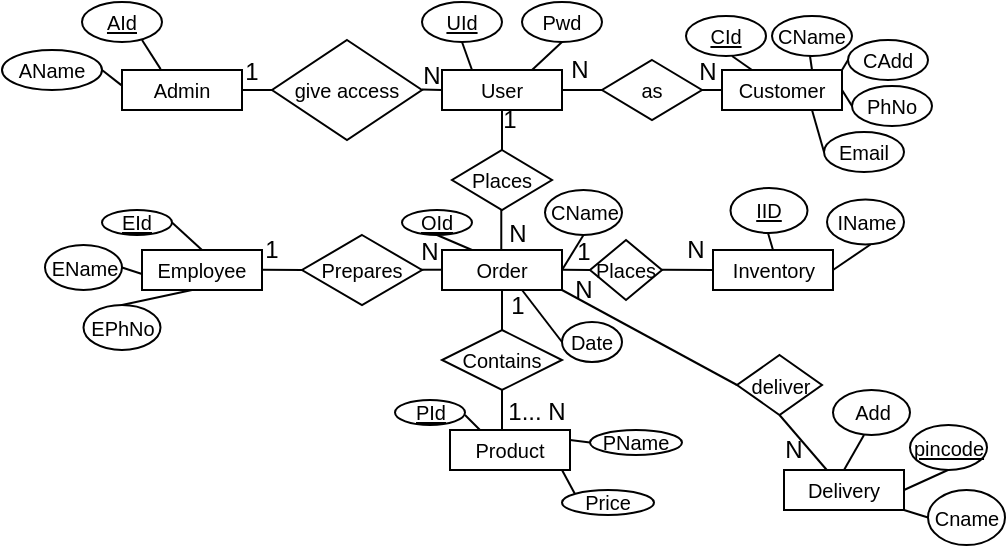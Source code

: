 <mxfile version="26.0.4">
  <diagram id="R2lEEEUBdFMjLlhIrx00" name="Page-1">
    <mxGraphModel dx="1060" dy="710" grid="1" gridSize="10" guides="1" tooltips="1" connect="1" arrows="1" fold="1" page="1" pageScale="1" pageWidth="850" pageHeight="1100" math="0" shadow="0" extFonts="Permanent Marker^https://fonts.googleapis.com/css?family=Permanent+Marker">
      <root>
        <mxCell id="0" />
        <mxCell id="1" parent="0" />
        <mxCell id="ZnWJkE9hiAj7F-CdXo3a-2" value="Admin" style="rounded=0;whiteSpace=wrap;html=1;fontSize=10;" vertex="1" parent="1">
          <mxGeometry x="70" y="190" width="60" height="20" as="geometry" />
        </mxCell>
        <mxCell id="ZnWJkE9hiAj7F-CdXo3a-3" value="&lt;u&gt;AId&lt;/u&gt;" style="ellipse;whiteSpace=wrap;html=1;fontSize=10;" vertex="1" parent="1">
          <mxGeometry x="50" y="156" width="40" height="20" as="geometry" />
        </mxCell>
        <mxCell id="ZnWJkE9hiAj7F-CdXo3a-4" value="AName" style="ellipse;whiteSpace=wrap;html=1;fontSize=10;" vertex="1" parent="1">
          <mxGeometry x="10" y="180" width="50" height="20" as="geometry" />
        </mxCell>
        <mxCell id="ZnWJkE9hiAj7F-CdXo3a-6" value="" style="endArrow=none;html=1;rounded=0;exitX=0.322;exitY=-0.021;exitDx=0;exitDy=0;exitPerimeter=0;fontSize=10;" edge="1" parent="1" source="ZnWJkE9hiAj7F-CdXo3a-2">
          <mxGeometry width="50" height="50" relative="1" as="geometry">
            <mxPoint x="30" y="225" as="sourcePoint" />
            <mxPoint x="80" y="175" as="targetPoint" />
          </mxGeometry>
        </mxCell>
        <mxCell id="ZnWJkE9hiAj7F-CdXo3a-8" value="" style="endArrow=none;html=1;rounded=0;exitX=-0.006;exitY=0.378;exitDx=0;exitDy=0;exitPerimeter=0;fontSize=10;" edge="1" parent="1" source="ZnWJkE9hiAj7F-CdXo3a-2">
          <mxGeometry width="50" height="50" relative="1" as="geometry">
            <mxPoint x="10" y="240" as="sourcePoint" />
            <mxPoint x="60" y="190" as="targetPoint" />
          </mxGeometry>
        </mxCell>
        <mxCell id="ZnWJkE9hiAj7F-CdXo3a-9" value="&lt;font&gt;give access&lt;/font&gt;" style="rhombus;whiteSpace=wrap;html=1;fontSize=10;" vertex="1" parent="1">
          <mxGeometry x="145" y="175" width="75" height="50" as="geometry" />
        </mxCell>
        <mxCell id="ZnWJkE9hiAj7F-CdXo3a-10" value="" style="endArrow=none;html=1;rounded=0;exitX=1;exitY=0.5;exitDx=0;exitDy=0;entryX=0;entryY=0.5;entryDx=0;entryDy=0;fontSize=10;" edge="1" parent="1" source="ZnWJkE9hiAj7F-CdXo3a-2" target="ZnWJkE9hiAj7F-CdXo3a-9">
          <mxGeometry width="50" height="50" relative="1" as="geometry">
            <mxPoint x="170" y="250" as="sourcePoint" />
            <mxPoint x="220" y="200" as="targetPoint" />
          </mxGeometry>
        </mxCell>
        <mxCell id="ZnWJkE9hiAj7F-CdXo3a-12" value="User" style="rounded=0;whiteSpace=wrap;html=1;fontSize=10;labelBackgroundColor=none;" vertex="1" parent="1">
          <mxGeometry x="230" y="190" width="60" height="20" as="geometry" />
        </mxCell>
        <mxCell id="ZnWJkE9hiAj7F-CdXo3a-13" value="" style="endArrow=none;html=1;rounded=0;exitX=1;exitY=0.5;exitDx=0;exitDy=0;fontSize=10;" edge="1" parent="1">
          <mxGeometry width="50" height="50" relative="1" as="geometry">
            <mxPoint x="220" y="199.79" as="sourcePoint" />
            <mxPoint x="230" y="200" as="targetPoint" />
          </mxGeometry>
        </mxCell>
        <mxCell id="ZnWJkE9hiAj7F-CdXo3a-14" value="&lt;u&gt;UId&lt;/u&gt;" style="ellipse;whiteSpace=wrap;html=1;fontSize=10;" vertex="1" parent="1">
          <mxGeometry x="220" y="156" width="40" height="20" as="geometry" />
        </mxCell>
        <mxCell id="ZnWJkE9hiAj7F-CdXo3a-15" value="Pwd" style="ellipse;whiteSpace=wrap;html=1;fontSize=10;" vertex="1" parent="1">
          <mxGeometry x="270" y="156" width="40" height="20" as="geometry" />
        </mxCell>
        <mxCell id="ZnWJkE9hiAj7F-CdXo3a-19" value="" style="endArrow=none;html=1;rounded=0;exitX=0.5;exitY=1;exitDx=0;exitDy=0;entryX=0.75;entryY=0;entryDx=0;entryDy=0;fontSize=10;" edge="1" parent="1" source="ZnWJkE9hiAj7F-CdXo3a-15" target="ZnWJkE9hiAj7F-CdXo3a-12">
          <mxGeometry width="50" height="50" relative="1" as="geometry">
            <mxPoint x="260" y="250" as="sourcePoint" />
            <mxPoint x="310" y="200" as="targetPoint" />
          </mxGeometry>
        </mxCell>
        <mxCell id="ZnWJkE9hiAj7F-CdXo3a-20" value="" style="endArrow=none;html=1;rounded=0;exitX=0.5;exitY=1;exitDx=0;exitDy=0;entryX=0.25;entryY=0;entryDx=0;entryDy=0;fontSize=10;" edge="1" parent="1" source="ZnWJkE9hiAj7F-CdXo3a-14" target="ZnWJkE9hiAj7F-CdXo3a-12">
          <mxGeometry width="50" height="50" relative="1" as="geometry">
            <mxPoint x="300" y="186" as="sourcePoint" />
            <mxPoint x="285" y="200" as="targetPoint" />
          </mxGeometry>
        </mxCell>
        <mxCell id="ZnWJkE9hiAj7F-CdXo3a-21" value="" style="endArrow=none;html=1;rounded=0;entryX=1;entryY=0.5;entryDx=0;entryDy=0;fontSize=10;" edge="1" parent="1" target="ZnWJkE9hiAj7F-CdXo3a-12">
          <mxGeometry width="50" height="50" relative="1" as="geometry">
            <mxPoint x="310" y="200" as="sourcePoint" />
            <mxPoint x="285" y="200" as="targetPoint" />
          </mxGeometry>
        </mxCell>
        <mxCell id="ZnWJkE9hiAj7F-CdXo3a-22" value="as" style="rhombus;whiteSpace=wrap;html=1;fontSize=10;" vertex="1" parent="1">
          <mxGeometry x="310" y="185" width="50" height="30" as="geometry" />
        </mxCell>
        <mxCell id="ZnWJkE9hiAj7F-CdXo3a-23" value="Customer" style="rounded=0;whiteSpace=wrap;html=1;fontSize=10;" vertex="1" parent="1">
          <mxGeometry x="370" y="190" width="60" height="20" as="geometry" />
        </mxCell>
        <mxCell id="ZnWJkE9hiAj7F-CdXo3a-25" value="" style="endArrow=none;html=1;rounded=0;entryX=1;entryY=0.5;entryDx=0;entryDy=0;fontSize=10;" edge="1" parent="1">
          <mxGeometry width="50" height="50" relative="1" as="geometry">
            <mxPoint x="370" y="200" as="sourcePoint" />
            <mxPoint x="360" y="200" as="targetPoint" />
          </mxGeometry>
        </mxCell>
        <mxCell id="ZnWJkE9hiAj7F-CdXo3a-26" value="&lt;u&gt;CId&lt;/u&gt;" style="ellipse;whiteSpace=wrap;html=1;fontSize=10;" vertex="1" parent="1">
          <mxGeometry x="352" y="163" width="40" height="20" as="geometry" />
        </mxCell>
        <mxCell id="ZnWJkE9hiAj7F-CdXo3a-27" value="CName" style="ellipse;whiteSpace=wrap;html=1;fontSize=10;" vertex="1" parent="1">
          <mxGeometry x="395" y="163" width="40" height="20" as="geometry" />
        </mxCell>
        <mxCell id="ZnWJkE9hiAj7F-CdXo3a-28" value="CAdd" style="ellipse;whiteSpace=wrap;html=1;fontSize=10;" vertex="1" parent="1">
          <mxGeometry x="433" y="175" width="40" height="20" as="geometry" />
        </mxCell>
        <mxCell id="ZnWJkE9hiAj7F-CdXo3a-29" value="PhNo" style="ellipse;whiteSpace=wrap;html=1;fontSize=10;" vertex="1" parent="1">
          <mxGeometry x="435" y="198" width="40" height="20" as="geometry" />
        </mxCell>
        <mxCell id="ZnWJkE9hiAj7F-CdXo3a-30" value="Email" style="ellipse;whiteSpace=wrap;html=1;fontSize=10;" vertex="1" parent="1">
          <mxGeometry x="421" y="221" width="40" height="20" as="geometry" />
        </mxCell>
        <mxCell id="ZnWJkE9hiAj7F-CdXo3a-31" value="" style="endArrow=none;html=1;rounded=0;entryX=1;entryY=0.5;entryDx=0;entryDy=0;fontSize=10;exitX=0.25;exitY=0;exitDx=0;exitDy=0;" edge="1" parent="1" source="ZnWJkE9hiAj7F-CdXo3a-23">
          <mxGeometry width="50" height="50" relative="1" as="geometry">
            <mxPoint x="395" y="183" as="sourcePoint" />
            <mxPoint x="375" y="183" as="targetPoint" />
          </mxGeometry>
        </mxCell>
        <mxCell id="ZnWJkE9hiAj7F-CdXo3a-32" value="" style="endArrow=none;html=1;rounded=0;fontSize=10;exitX=0.75;exitY=1;exitDx=0;exitDy=0;entryX=0;entryY=0.5;entryDx=0;entryDy=0;" edge="1" parent="1" source="ZnWJkE9hiAj7F-CdXo3a-23" target="ZnWJkE9hiAj7F-CdXo3a-30">
          <mxGeometry width="50" height="50" relative="1" as="geometry">
            <mxPoint x="395" y="200" as="sourcePoint" />
            <mxPoint x="420" y="230" as="targetPoint" />
          </mxGeometry>
        </mxCell>
        <mxCell id="ZnWJkE9hiAj7F-CdXo3a-33" value="" style="endArrow=none;html=1;rounded=0;fontSize=10;exitX=0.5;exitY=1;exitDx=0;exitDy=0;entryX=0.75;entryY=0;entryDx=0;entryDy=0;" edge="1" parent="1" target="ZnWJkE9hiAj7F-CdXo3a-23">
          <mxGeometry width="50" height="50" relative="1" as="geometry">
            <mxPoint x="414" y="183" as="sourcePoint" />
            <mxPoint x="435" y="204" as="targetPoint" />
          </mxGeometry>
        </mxCell>
        <mxCell id="ZnWJkE9hiAj7F-CdXo3a-34" value="" style="endArrow=none;html=1;rounded=0;entryX=1;entryY=0.5;entryDx=0;entryDy=0;fontSize=10;exitX=0;exitY=0.5;exitDx=0;exitDy=0;" edge="1" parent="1" source="ZnWJkE9hiAj7F-CdXo3a-29">
          <mxGeometry width="50" height="50" relative="1" as="geometry">
            <mxPoint x="440" y="207" as="sourcePoint" />
            <mxPoint x="430" y="200" as="targetPoint" />
          </mxGeometry>
        </mxCell>
        <mxCell id="ZnWJkE9hiAj7F-CdXo3a-35" value="" style="endArrow=none;html=1;rounded=0;fontSize=10;exitX=0;exitY=0.5;exitDx=0;exitDy=0;entryX=1;entryY=0;entryDx=0;entryDy=0;" edge="1" parent="1" source="ZnWJkE9hiAj7F-CdXo3a-28" target="ZnWJkE9hiAj7F-CdXo3a-23">
          <mxGeometry width="50" height="50" relative="1" as="geometry">
            <mxPoint x="433" y="186.5" as="sourcePoint" />
            <mxPoint x="434" y="193.5" as="targetPoint" />
          </mxGeometry>
        </mxCell>
        <mxCell id="ZnWJkE9hiAj7F-CdXo3a-36" value="Places" style="rhombus;whiteSpace=wrap;html=1;fontSize=10;" vertex="1" parent="1">
          <mxGeometry x="235" y="230" width="50" height="30" as="geometry" />
        </mxCell>
        <mxCell id="ZnWJkE9hiAj7F-CdXo3a-37" value="" style="endArrow=none;html=1;rounded=0;exitX=0.5;exitY=1;exitDx=0;exitDy=0;entryX=0.5;entryY=0;entryDx=0;entryDy=0;fontSize=10;" edge="1" parent="1" source="ZnWJkE9hiAj7F-CdXo3a-12" target="ZnWJkE9hiAj7F-CdXo3a-36">
          <mxGeometry width="50" height="50" relative="1" as="geometry">
            <mxPoint x="255" y="215" as="sourcePoint" />
            <mxPoint x="270" y="215" as="targetPoint" />
          </mxGeometry>
        </mxCell>
        <mxCell id="ZnWJkE9hiAj7F-CdXo3a-38" value="" style="endArrow=none;html=1;rounded=0;exitX=0.5;exitY=1;exitDx=0;exitDy=0;entryX=0.5;entryY=0;entryDx=0;entryDy=0;fontSize=10;" edge="1" parent="1">
          <mxGeometry width="50" height="50" relative="1" as="geometry">
            <mxPoint x="259.64" y="260" as="sourcePoint" />
            <mxPoint x="259.64" y="280" as="targetPoint" />
          </mxGeometry>
        </mxCell>
        <mxCell id="ZnWJkE9hiAj7F-CdXo3a-39" value="N" style="text;html=1;align=center;verticalAlign=middle;whiteSpace=wrap;rounded=0;" vertex="1" parent="1">
          <mxGeometry x="294" y="190" width="10" as="geometry" />
        </mxCell>
        <mxCell id="ZnWJkE9hiAj7F-CdXo3a-40" value="N" style="text;html=1;align=center;verticalAlign=middle;whiteSpace=wrap;rounded=0;" vertex="1" parent="1">
          <mxGeometry x="358" y="191" width="10" as="geometry" />
        </mxCell>
        <mxCell id="ZnWJkE9hiAj7F-CdXo3a-41" value="1&lt;span style=&quot;color: rgba(0, 0, 0, 0); font-family: monospace; font-size: 0px; text-align: start; text-wrap-mode: nowrap;&quot;&gt;%3CmxGraphModel%3E%3Croot%3E%3CmxCell%20id%3D%220%22%2F%3E%3CmxCell%20id%3D%221%22%20parent%3D%220%22%2F%3E%3CmxCell%20id%3D%222%22%20value%3D%22N%22%20style%3D%22text%3Bhtml%3D1%3Balign%3Dcenter%3BverticalAlign%3Dmiddle%3BwhiteSpace%3Dwrap%3Brounded%3D0%3B%22%20vertex%3D%221%22%20parent%3D%221%22%3E%3CmxGeometry%20x%3D%22294%22%20y%3D%22190%22%20width%3D%2210%22%20as%3D%22geometry%22%2F%3E%3C%2FmxCell%3E%3C%2Froot%3E%3C%2FmxGraphModel%3E&lt;/span&gt;" style="text;html=1;align=center;verticalAlign=middle;whiteSpace=wrap;rounded=0;" vertex="1" parent="1">
          <mxGeometry x="130" y="191" width="10" as="geometry" />
        </mxCell>
        <mxCell id="ZnWJkE9hiAj7F-CdXo3a-42" value="N" style="text;html=1;align=center;verticalAlign=middle;whiteSpace=wrap;rounded=0;" vertex="1" parent="1">
          <mxGeometry x="220" y="192.5" width="10" height="1" as="geometry" />
        </mxCell>
        <mxCell id="ZnWJkE9hiAj7F-CdXo3a-43" value="Order" style="rounded=0;whiteSpace=wrap;html=1;fontSize=10;" vertex="1" parent="1">
          <mxGeometry x="230" y="280" width="60" height="20" as="geometry" />
        </mxCell>
        <mxCell id="ZnWJkE9hiAj7F-CdXo3a-44" value="Product" style="rounded=0;whiteSpace=wrap;html=1;fontSize=10;" vertex="1" parent="1">
          <mxGeometry x="234" y="370" width="60" height="20" as="geometry" />
        </mxCell>
        <mxCell id="ZnWJkE9hiAj7F-CdXo3a-45" value="Employee" style="rounded=0;whiteSpace=wrap;html=1;fontSize=10;" vertex="1" parent="1">
          <mxGeometry x="80" y="280" width="60" height="20" as="geometry" />
        </mxCell>
        <mxCell id="ZnWJkE9hiAj7F-CdXo3a-46" value="" style="endArrow=none;html=1;rounded=0;exitX=1;exitY=0.5;exitDx=0;exitDy=0;entryX=0;entryY=0.5;entryDx=0;entryDy=0;fontSize=10;" edge="1" parent="1">
          <mxGeometry width="50" height="50" relative="1" as="geometry">
            <mxPoint x="215" y="289.86" as="sourcePoint" />
            <mxPoint x="230" y="289.86" as="targetPoint" />
          </mxGeometry>
        </mxCell>
        <mxCell id="ZnWJkE9hiAj7F-CdXo3a-47" value="Prepares" style="rhombus;whiteSpace=wrap;html=1;fontSize=10;" vertex="1" parent="1">
          <mxGeometry x="160" y="272.5" width="60" height="35" as="geometry" />
        </mxCell>
        <mxCell id="ZnWJkE9hiAj7F-CdXo3a-48" value="" style="endArrow=none;html=1;rounded=0;exitX=1;exitY=0.5;exitDx=0;exitDy=0;entryX=0;entryY=0.5;entryDx=0;entryDy=0;fontSize=10;" edge="1" parent="1" target="ZnWJkE9hiAj7F-CdXo3a-47">
          <mxGeometry width="50" height="50" relative="1" as="geometry">
            <mxPoint x="140" y="289.89" as="sourcePoint" />
            <mxPoint x="155" y="289.89" as="targetPoint" />
          </mxGeometry>
        </mxCell>
        <mxCell id="ZnWJkE9hiAj7F-CdXo3a-49" value="" style="endArrow=none;html=1;rounded=0;exitX=0.5;exitY=1;exitDx=0;exitDy=0;entryX=0.5;entryY=0;entryDx=0;entryDy=0;fontSize=10;" edge="1" parent="1">
          <mxGeometry width="50" height="50" relative="1" as="geometry">
            <mxPoint x="260" y="300" as="sourcePoint" />
            <mxPoint x="260" y="320" as="targetPoint" />
          </mxGeometry>
        </mxCell>
        <mxCell id="ZnWJkE9hiAj7F-CdXo3a-50" value="Contains" style="rhombus;whiteSpace=wrap;html=1;fontSize=10;" vertex="1" parent="1">
          <mxGeometry x="230" y="320" width="60" height="30" as="geometry" />
        </mxCell>
        <mxCell id="ZnWJkE9hiAj7F-CdXo3a-52" value="" style="endArrow=none;html=1;rounded=0;exitX=0.5;exitY=1;exitDx=0;exitDy=0;entryX=0.5;entryY=0;entryDx=0;entryDy=0;fontSize=10;" edge="1" parent="1">
          <mxGeometry width="50" height="50" relative="1" as="geometry">
            <mxPoint x="260" y="350" as="sourcePoint" />
            <mxPoint x="260" y="370" as="targetPoint" />
          </mxGeometry>
        </mxCell>
        <mxCell id="ZnWJkE9hiAj7F-CdXo3a-54" value="1&lt;span style=&quot;color: rgba(0, 0, 0, 0); font-family: monospace; font-size: 0px; text-align: start; text-wrap-mode: nowrap;&quot;&gt;%3CmxGraphModel%3E%3Croot%3E%3CmxCell%20id%3D%220%22%2F%3E%3CmxCell%20id%3D%221%22%20parent%3D%220%22%2F%3E%3CmxCell%20id%3D%222%22%20value%3D%22N%22%20style%3D%22text%3Bhtml%3D1%3Balign%3Dcenter%3BverticalAlign%3Dmiddle%3BwhiteSpace%3Dwrap%3Brounded%3D0%3B%22%20vertex%3D%221%22%20parent%3D%221%22%3E%3CmxGeometry%20x%3D%22294%22%20y%3D%22190%22%20width%3D%2210%22%20as%3D%22geometry%22%2F%3E%3C%2FmxCell%3E%3C%2Froot%3E%3C%2FmxGraphModel%3E&lt;/span&gt;" style="text;html=1;align=center;verticalAlign=middle;whiteSpace=wrap;rounded=0;" vertex="1" parent="1">
          <mxGeometry x="259" y="215" width="10" as="geometry" />
        </mxCell>
        <mxCell id="ZnWJkE9hiAj7F-CdXo3a-57" value="N" style="text;html=1;align=center;verticalAlign=middle;whiteSpace=wrap;rounded=0;" vertex="1" parent="1">
          <mxGeometry x="263" y="271.5" width="10" as="geometry" />
        </mxCell>
        <mxCell id="ZnWJkE9hiAj7F-CdXo3a-58" value="&lt;u&gt;OId&lt;/u&gt;" style="ellipse;whiteSpace=wrap;html=1;fontSize=10;" vertex="1" parent="1">
          <mxGeometry x="210" y="260" width="35" height="12.5" as="geometry" />
        </mxCell>
        <mxCell id="ZnWJkE9hiAj7F-CdXo3a-59" value="CName" style="ellipse;whiteSpace=wrap;html=1;fontSize=10;" vertex="1" parent="1">
          <mxGeometry x="281.5" y="250" width="38.5" height="22.5" as="geometry" />
        </mxCell>
        <mxCell id="ZnWJkE9hiAj7F-CdXo3a-60" value="" style="endArrow=none;html=1;rounded=0;exitX=0.5;exitY=1;exitDx=0;exitDy=0;entryX=1;entryY=0.5;entryDx=0;entryDy=0;fontSize=10;" edge="1" parent="1" source="ZnWJkE9hiAj7F-CdXo3a-59" target="ZnWJkE9hiAj7F-CdXo3a-43">
          <mxGeometry width="50" height="50" relative="1" as="geometry">
            <mxPoint x="300.6" y="271.5" as="sourcePoint" />
            <mxPoint x="300.6" y="291.5" as="targetPoint" />
          </mxGeometry>
        </mxCell>
        <mxCell id="ZnWJkE9hiAj7F-CdXo3a-61" value="" style="endArrow=none;html=1;rounded=0;exitX=0.5;exitY=1;exitDx=0;exitDy=0;entryX=0.25;entryY=0;entryDx=0;entryDy=0;fontSize=10;" edge="1" parent="1" source="ZnWJkE9hiAj7F-CdXo3a-58" target="ZnWJkE9hiAj7F-CdXo3a-43">
          <mxGeometry width="50" height="50" relative="1" as="geometry">
            <mxPoint x="230" y="271.5" as="sourcePoint" />
            <mxPoint x="235" y="285.5" as="targetPoint" />
          </mxGeometry>
        </mxCell>
        <mxCell id="ZnWJkE9hiAj7F-CdXo3a-62" value="Date" style="ellipse;whiteSpace=wrap;html=1;fontSize=10;" vertex="1" parent="1">
          <mxGeometry x="290" y="316" width="30" height="20" as="geometry" />
        </mxCell>
        <mxCell id="ZnWJkE9hiAj7F-CdXo3a-63" value="" style="endArrow=none;html=1;rounded=0;exitX=0;exitY=0.5;exitDx=0;exitDy=0;fontSize=10;" edge="1" parent="1" source="ZnWJkE9hiAj7F-CdXo3a-62">
          <mxGeometry width="50" height="50" relative="1" as="geometry">
            <mxPoint x="311" y="283" as="sourcePoint" />
            <mxPoint x="270" y="300" as="targetPoint" />
          </mxGeometry>
        </mxCell>
        <mxCell id="ZnWJkE9hiAj7F-CdXo3a-64" value="1&lt;span style=&quot;color: rgba(0, 0, 0, 0); font-family: monospace; font-size: 0px; text-align: start; text-wrap-mode: nowrap;&quot;&gt;%3CmxGraphModel%3E%3Croot%3E%3CmxCell%20id%3D%220%22%2F%3E%3CmxCell%20id%3D%221%22%20parent%3D%220%22%2F%3E%3CmxCell%20id%3D%222%22%20value%3D%22N%22%20style%3D%22text%3Bhtml%3D1%3Balign%3Dcenter%3BverticalAlign%3Dmiddle%3BwhiteSpace%3Dwrap%3Brounded%3D0%3B%22%20vertex%3D%221%22%20parent%3D%221%22%3E%3CmxGeometry%20x%3D%22294%22%20y%3D%22190%22%20width%3D%2210%22%20as%3D%22geometry%22%2F%3E%3C%2FmxCell%3E%3C%2Froot%3E%3C%2FmxGraphModel%3E&lt;/span&gt;" style="text;html=1;align=center;verticalAlign=middle;whiteSpace=wrap;rounded=0;" vertex="1" parent="1">
          <mxGeometry x="140" y="280" width="10" as="geometry" />
        </mxCell>
        <mxCell id="ZnWJkE9hiAj7F-CdXo3a-65" value="N" style="text;html=1;align=center;verticalAlign=middle;whiteSpace=wrap;rounded=0;" vertex="1" parent="1">
          <mxGeometry x="219" y="281" width="10" as="geometry" />
        </mxCell>
        <mxCell id="ZnWJkE9hiAj7F-CdXo3a-66" value="&lt;u&gt;EId&lt;/u&gt;" style="ellipse;whiteSpace=wrap;html=1;fontSize=10;" vertex="1" parent="1">
          <mxGeometry x="60" y="260" width="35" height="12.5" as="geometry" />
        </mxCell>
        <mxCell id="ZnWJkE9hiAj7F-CdXo3a-67" value="EName" style="ellipse;whiteSpace=wrap;html=1;fontSize=10;" vertex="1" parent="1">
          <mxGeometry x="31.5" y="277.5" width="38.5" height="22.5" as="geometry" />
        </mxCell>
        <mxCell id="ZnWJkE9hiAj7F-CdXo3a-68" value="EPhNo" style="ellipse;whiteSpace=wrap;html=1;fontSize=10;" vertex="1" parent="1">
          <mxGeometry x="50.75" y="307.5" width="38.5" height="22.5" as="geometry" />
        </mxCell>
        <mxCell id="ZnWJkE9hiAj7F-CdXo3a-70" value="" style="endArrow=none;html=1;rounded=0;exitX=0.5;exitY=0;exitDx=0;exitDy=0;fontSize=10;entryX=1;entryY=0.5;entryDx=0;entryDy=0;" edge="1" parent="1" source="ZnWJkE9hiAj7F-CdXo3a-45" target="ZnWJkE9hiAj7F-CdXo3a-66">
          <mxGeometry width="50" height="50" relative="1" as="geometry">
            <mxPoint x="115" y="281" as="sourcePoint" />
            <mxPoint x="95" y="262" as="targetPoint" />
          </mxGeometry>
        </mxCell>
        <mxCell id="ZnWJkE9hiAj7F-CdXo3a-71" value="" style="endArrow=none;html=1;rounded=0;fontSize=10;entryX=1;entryY=0.5;entryDx=0;entryDy=0;exitX=0.5;exitY=0;exitDx=0;exitDy=0;" edge="1" parent="1" source="ZnWJkE9hiAj7F-CdXo3a-68">
          <mxGeometry width="50" height="50" relative="1" as="geometry">
            <mxPoint x="90" y="320" as="sourcePoint" />
            <mxPoint x="105" y="300" as="targetPoint" />
          </mxGeometry>
        </mxCell>
        <mxCell id="ZnWJkE9hiAj7F-CdXo3a-72" value="" style="endArrow=none;html=1;rounded=0;fontSize=10;entryX=1;entryY=0.5;entryDx=0;entryDy=0;exitX=1;exitY=0.5;exitDx=0;exitDy=0;" edge="1" parent="1" source="ZnWJkE9hiAj7F-CdXo3a-67">
          <mxGeometry width="50" height="50" relative="1" as="geometry">
            <mxPoint x="45" y="300" as="sourcePoint" />
            <mxPoint x="80" y="292" as="targetPoint" />
          </mxGeometry>
        </mxCell>
        <mxCell id="ZnWJkE9hiAj7F-CdXo3a-74" value="Inventory" style="rounded=0;whiteSpace=wrap;html=1;fontSize=10;" vertex="1" parent="1">
          <mxGeometry x="365.5" y="280" width="60" height="20" as="geometry" />
        </mxCell>
        <mxCell id="ZnWJkE9hiAj7F-CdXo3a-75" value="&lt;u&gt;IID&lt;/u&gt;" style="ellipse;whiteSpace=wrap;html=1;fontSize=10;" vertex="1" parent="1">
          <mxGeometry x="374.25" y="249" width="38.5" height="22.5" as="geometry" />
        </mxCell>
        <mxCell id="ZnWJkE9hiAj7F-CdXo3a-76" value="IName" style="ellipse;whiteSpace=wrap;html=1;fontSize=10;" vertex="1" parent="1">
          <mxGeometry x="422.5" y="254.75" width="38.5" height="22.5" as="geometry" />
        </mxCell>
        <mxCell id="ZnWJkE9hiAj7F-CdXo3a-77" value="" style="endArrow=none;html=1;rounded=0;exitX=0.5;exitY=1;exitDx=0;exitDy=0;entryX=0.5;entryY=0;entryDx=0;entryDy=0;fontSize=10;" edge="1" parent="1" target="ZnWJkE9hiAj7F-CdXo3a-74">
          <mxGeometry width="50" height="50" relative="1" as="geometry">
            <mxPoint x="393" y="271.5" as="sourcePoint" />
            <mxPoint x="398" y="285.5" as="targetPoint" />
          </mxGeometry>
        </mxCell>
        <mxCell id="ZnWJkE9hiAj7F-CdXo3a-78" value="" style="endArrow=none;html=1;rounded=0;exitX=0.5;exitY=1;exitDx=0;exitDy=0;entryX=1;entryY=0.5;entryDx=0;entryDy=0;fontSize=10;" edge="1" parent="1" target="ZnWJkE9hiAj7F-CdXo3a-74">
          <mxGeometry width="50" height="50" relative="1" as="geometry">
            <mxPoint x="444.25" y="277.25" as="sourcePoint" />
            <mxPoint x="446.75" y="285.75" as="targetPoint" />
          </mxGeometry>
        </mxCell>
        <mxCell id="ZnWJkE9hiAj7F-CdXo3a-82" value="" style="endArrow=none;html=1;rounded=0;exitX=1;exitY=0.5;exitDx=0;exitDy=0;fontSize=10;entryX=0;entryY=0.5;entryDx=0;entryDy=0;" edge="1" parent="1" target="ZnWJkE9hiAj7F-CdXo3a-83">
          <mxGeometry width="50" height="50" relative="1" as="geometry">
            <mxPoint x="290" y="289.92" as="sourcePoint" />
            <mxPoint x="300" y="290" as="targetPoint" />
          </mxGeometry>
        </mxCell>
        <mxCell id="ZnWJkE9hiAj7F-CdXo3a-83" value="Places" style="rhombus;whiteSpace=wrap;html=1;fontSize=10;" vertex="1" parent="1">
          <mxGeometry x="304" y="275" width="36" height="30" as="geometry" />
        </mxCell>
        <mxCell id="ZnWJkE9hiAj7F-CdXo3a-84" value="" style="endArrow=none;html=1;rounded=0;exitX=1;exitY=0.5;exitDx=0;exitDy=0;fontSize=10;entryX=0;entryY=0.5;entryDx=0;entryDy=0;" edge="1" parent="1" target="ZnWJkE9hiAj7F-CdXo3a-74">
          <mxGeometry width="50" height="50" relative="1" as="geometry">
            <mxPoint x="340" y="289.89" as="sourcePoint" />
            <mxPoint x="354" y="289.97" as="targetPoint" />
          </mxGeometry>
        </mxCell>
        <mxCell id="ZnWJkE9hiAj7F-CdXo3a-85" value="1&lt;span style=&quot;color: rgba(0, 0, 0, 0); font-family: monospace; font-size: 0px; text-align: start; text-wrap-mode: nowrap;&quot;&gt;%3CmxGraphModel%3E%3Croot%3E%3CmxCell%20id%3D%220%22%2F%3E%3CmxCell%20id%3D%221%22%20parent%3D%220%22%2F%3E%3CmxCell%20id%3D%222%22%20value%3D%22N%22%20style%3D%22text%3Bhtml%3D1%3Balign%3Dcenter%3BverticalAlign%3Dmiddle%3BwhiteSpace%3Dwrap%3Brounded%3D0%3B%22%20vertex%3D%221%22%20parent%3D%221%22%3E%3CmxGeometry%20x%3D%22294%22%20y%3D%22190%22%20width%3D%2210%22%20as%3D%22geometry%22%2F%3E%3C%2FmxCell%3E%3C%2Froot%3E%3C%2FmxGraphModel%3E&lt;/span&gt;" style="text;html=1;align=center;verticalAlign=middle;whiteSpace=wrap;rounded=0;" vertex="1" parent="1">
          <mxGeometry x="295.75" y="281" width="10" as="geometry" />
        </mxCell>
        <mxCell id="ZnWJkE9hiAj7F-CdXo3a-86" value="N" style="text;html=1;align=center;verticalAlign=middle;whiteSpace=wrap;rounded=0;" vertex="1" parent="1">
          <mxGeometry x="352" y="280" width="10" as="geometry" />
        </mxCell>
        <mxCell id="ZnWJkE9hiAj7F-CdXo3a-88" value="1" style="text;html=1;align=center;verticalAlign=middle;whiteSpace=wrap;rounded=0;" vertex="1" parent="1">
          <mxGeometry x="263" y="307.5" width="10" as="geometry" />
        </mxCell>
        <mxCell id="ZnWJkE9hiAj7F-CdXo3a-89" value="1... N" style="text;html=1;align=center;verticalAlign=middle;whiteSpace=wrap;rounded=0;" vertex="1" parent="1">
          <mxGeometry x="259" y="360" width="37" height="2.5" as="geometry" />
        </mxCell>
        <mxCell id="ZnWJkE9hiAj7F-CdXo3a-90" value="&lt;u&gt;PId&lt;/u&gt;" style="ellipse;whiteSpace=wrap;html=1;fontSize=10;" vertex="1" parent="1">
          <mxGeometry x="206.5" y="355" width="35" height="12.5" as="geometry" />
        </mxCell>
        <mxCell id="ZnWJkE9hiAj7F-CdXo3a-91" value="PName" style="ellipse;whiteSpace=wrap;html=1;fontSize=10;" vertex="1" parent="1">
          <mxGeometry x="304" y="370" width="46" height="12.5" as="geometry" />
        </mxCell>
        <mxCell id="ZnWJkE9hiAj7F-CdXo3a-92" value="" style="endArrow=none;html=1;rounded=0;exitX=1;exitY=0.25;exitDx=0;exitDy=0;fontSize=10;entryX=0;entryY=0.5;entryDx=0;entryDy=0;" edge="1" parent="1" source="ZnWJkE9hiAj7F-CdXo3a-44" target="ZnWJkE9hiAj7F-CdXo3a-91">
          <mxGeometry width="50" height="50" relative="1" as="geometry">
            <mxPoint x="291.75" y="376.1" as="sourcePoint" />
            <mxPoint x="300" y="376" as="targetPoint" />
          </mxGeometry>
        </mxCell>
        <mxCell id="ZnWJkE9hiAj7F-CdXo3a-93" value="" style="endArrow=none;html=1;rounded=0;exitX=1;exitY=0.25;exitDx=0;exitDy=0;fontSize=10;entryX=0.25;entryY=0;entryDx=0;entryDy=0;" edge="1" parent="1" target="ZnWJkE9hiAj7F-CdXo3a-44">
          <mxGeometry width="50" height="50" relative="1" as="geometry">
            <mxPoint x="241.5" y="362.5" as="sourcePoint" />
            <mxPoint x="251.5" y="363.5" as="targetPoint" />
          </mxGeometry>
        </mxCell>
        <mxCell id="ZnWJkE9hiAj7F-CdXo3a-94" value="Price" style="ellipse;whiteSpace=wrap;html=1;fontSize=10;" vertex="1" parent="1">
          <mxGeometry x="290" y="400" width="46" height="12.5" as="geometry" />
        </mxCell>
        <mxCell id="ZnWJkE9hiAj7F-CdXo3a-95" style="edgeStyle=orthogonalEdgeStyle;rounded=0;orthogonalLoop=1;jettySize=auto;html=1;exitX=0.5;exitY=1;exitDx=0;exitDy=0;" edge="1" parent="1" source="ZnWJkE9hiAj7F-CdXo3a-94" target="ZnWJkE9hiAj7F-CdXo3a-94">
          <mxGeometry relative="1" as="geometry" />
        </mxCell>
        <mxCell id="ZnWJkE9hiAj7F-CdXo3a-96" value="" style="endArrow=none;html=1;rounded=0;exitX=1;exitY=0.25;exitDx=0;exitDy=0;fontSize=10;entryX=0;entryY=0;entryDx=0;entryDy=0;" edge="1" parent="1" target="ZnWJkE9hiAj7F-CdXo3a-94">
          <mxGeometry width="50" height="50" relative="1" as="geometry">
            <mxPoint x="290" y="390" as="sourcePoint" />
            <mxPoint x="300" y="391" as="targetPoint" />
          </mxGeometry>
        </mxCell>
        <mxCell id="ZnWJkE9hiAj7F-CdXo3a-97" value="deliver" style="rhombus;whiteSpace=wrap;html=1;fontSize=10;" vertex="1" parent="1">
          <mxGeometry x="377.5" y="332.5" width="42.5" height="30" as="geometry" />
        </mxCell>
        <mxCell id="ZnWJkE9hiAj7F-CdXo3a-98" value="" style="endArrow=none;html=1;rounded=0;fontSize=10;exitX=0;exitY=0.5;exitDx=0;exitDy=0;" edge="1" parent="1" source="ZnWJkE9hiAj7F-CdXo3a-97">
          <mxGeometry width="50" height="50" relative="1" as="geometry">
            <mxPoint x="310" y="326" as="sourcePoint" />
            <mxPoint x="290" y="300" as="targetPoint" />
          </mxGeometry>
        </mxCell>
        <mxCell id="ZnWJkE9hiAj7F-CdXo3a-99" value="Delivery" style="rounded=0;whiteSpace=wrap;html=1;fontSize=10;" vertex="1" parent="1">
          <mxGeometry x="401" y="390" width="60" height="20" as="geometry" />
        </mxCell>
        <mxCell id="ZnWJkE9hiAj7F-CdXo3a-100" value="" style="endArrow=none;html=1;rounded=0;fontSize=10;entryX=0.5;entryY=1;entryDx=0;entryDy=0;" edge="1" parent="1" source="ZnWJkE9hiAj7F-CdXo3a-99" target="ZnWJkE9hiAj7F-CdXo3a-97">
          <mxGeometry width="50" height="50" relative="1" as="geometry">
            <mxPoint x="500.75" y="398" as="sourcePoint" />
            <mxPoint x="412.75" y="350" as="targetPoint" />
          </mxGeometry>
        </mxCell>
        <mxCell id="ZnWJkE9hiAj7F-CdXo3a-101" value="Add" style="ellipse;whiteSpace=wrap;html=1;fontSize=10;" vertex="1" parent="1">
          <mxGeometry x="425.5" y="350" width="38.5" height="22.5" as="geometry" />
        </mxCell>
        <mxCell id="ZnWJkE9hiAj7F-CdXo3a-102" value="&lt;u&gt;pincode&lt;/u&gt;" style="ellipse;whiteSpace=wrap;html=1;fontSize=10;" vertex="1" parent="1">
          <mxGeometry x="464" y="367.5" width="38.5" height="22.5" as="geometry" />
        </mxCell>
        <mxCell id="ZnWJkE9hiAj7F-CdXo3a-103" value="Cname" style="ellipse;whiteSpace=wrap;html=1;fontSize=10;" vertex="1" parent="1">
          <mxGeometry x="473" y="400" width="38.5" height="27.5" as="geometry" />
        </mxCell>
        <mxCell id="ZnWJkE9hiAj7F-CdXo3a-104" value="" style="endArrow=none;html=1;rounded=0;fontSize=10;entryX=0.5;entryY=1;entryDx=0;entryDy=0;exitX=0.5;exitY=0;exitDx=0;exitDy=0;" edge="1" parent="1" source="ZnWJkE9hiAj7F-CdXo3a-99">
          <mxGeometry width="50" height="50" relative="1" as="geometry">
            <mxPoint x="464" y="399.5" as="sourcePoint" />
            <mxPoint x="441" y="372.5" as="targetPoint" />
          </mxGeometry>
        </mxCell>
        <mxCell id="ZnWJkE9hiAj7F-CdXo3a-105" value="" style="endArrow=none;html=1;rounded=0;fontSize=10;entryX=0.5;entryY=1;entryDx=0;entryDy=0;exitX=1;exitY=0.5;exitDx=0;exitDy=0;" edge="1" parent="1" source="ZnWJkE9hiAj7F-CdXo3a-99">
          <mxGeometry width="50" height="50" relative="1" as="geometry">
            <mxPoint x="473" y="407.5" as="sourcePoint" />
            <mxPoint x="483" y="390" as="targetPoint" />
          </mxGeometry>
        </mxCell>
        <mxCell id="ZnWJkE9hiAj7F-CdXo3a-106" value="" style="endArrow=none;html=1;rounded=0;fontSize=10;entryX=0.5;entryY=1;entryDx=0;entryDy=0;exitX=0;exitY=0.5;exitDx=0;exitDy=0;" edge="1" parent="1" source="ZnWJkE9hiAj7F-CdXo3a-103">
          <mxGeometry width="50" height="50" relative="1" as="geometry">
            <mxPoint x="451" y="427.5" as="sourcePoint" />
            <mxPoint x="461" y="410" as="targetPoint" />
          </mxGeometry>
        </mxCell>
        <mxCell id="ZnWJkE9hiAj7F-CdXo3a-107" value="N" style="text;html=1;align=center;verticalAlign=middle;whiteSpace=wrap;rounded=0;" vertex="1" parent="1">
          <mxGeometry x="295.75" y="300" width="10" as="geometry" />
        </mxCell>
        <mxCell id="ZnWJkE9hiAj7F-CdXo3a-108" value="N" style="text;html=1;align=center;verticalAlign=middle;whiteSpace=wrap;rounded=0;" vertex="1" parent="1">
          <mxGeometry x="401" y="355" width="10" height="50" as="geometry" />
        </mxCell>
      </root>
    </mxGraphModel>
  </diagram>
</mxfile>
